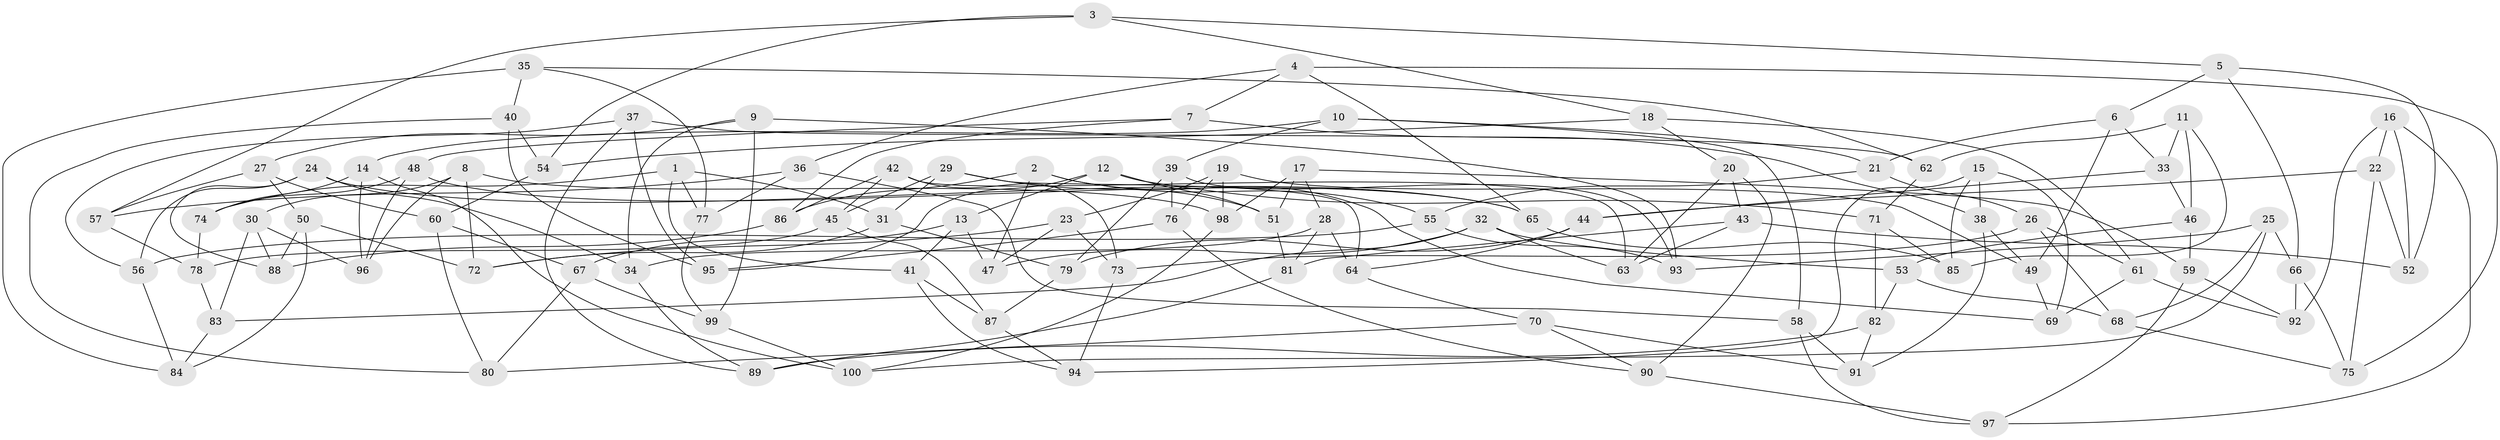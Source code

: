 // Generated by graph-tools (version 1.1) at 2025/11/02/21/25 10:11:16]
// undirected, 100 vertices, 200 edges
graph export_dot {
graph [start="1"]
  node [color=gray90,style=filled];
  1;
  2;
  3;
  4;
  5;
  6;
  7;
  8;
  9;
  10;
  11;
  12;
  13;
  14;
  15;
  16;
  17;
  18;
  19;
  20;
  21;
  22;
  23;
  24;
  25;
  26;
  27;
  28;
  29;
  30;
  31;
  32;
  33;
  34;
  35;
  36;
  37;
  38;
  39;
  40;
  41;
  42;
  43;
  44;
  45;
  46;
  47;
  48;
  49;
  50;
  51;
  52;
  53;
  54;
  55;
  56;
  57;
  58;
  59;
  60;
  61;
  62;
  63;
  64;
  65;
  66;
  67;
  68;
  69;
  70;
  71;
  72;
  73;
  74;
  75;
  76;
  77;
  78;
  79;
  80;
  81;
  82;
  83;
  84;
  85;
  86;
  87;
  88;
  89;
  90;
  91;
  92;
  93;
  94;
  95;
  96;
  97;
  98;
  99;
  100;
  1 -- 74;
  1 -- 77;
  1 -- 41;
  1 -- 31;
  2 -- 47;
  2 -- 55;
  2 -- 69;
  2 -- 86;
  3 -- 57;
  3 -- 54;
  3 -- 18;
  3 -- 5;
  4 -- 75;
  4 -- 65;
  4 -- 36;
  4 -- 7;
  5 -- 66;
  5 -- 52;
  5 -- 6;
  6 -- 33;
  6 -- 49;
  6 -- 21;
  7 -- 48;
  7 -- 86;
  7 -- 38;
  8 -- 72;
  8 -- 98;
  8 -- 30;
  8 -- 96;
  9 -- 34;
  9 -- 99;
  9 -- 27;
  9 -- 93;
  10 -- 39;
  10 -- 14;
  10 -- 21;
  10 -- 58;
  11 -- 85;
  11 -- 46;
  11 -- 33;
  11 -- 62;
  12 -- 71;
  12 -- 95;
  12 -- 51;
  12 -- 13;
  13 -- 67;
  13 -- 41;
  13 -- 47;
  14 -- 100;
  14 -- 74;
  14 -- 96;
  15 -- 69;
  15 -- 85;
  15 -- 94;
  15 -- 38;
  16 -- 52;
  16 -- 92;
  16 -- 97;
  16 -- 22;
  17 -- 28;
  17 -- 59;
  17 -- 98;
  17 -- 51;
  18 -- 54;
  18 -- 61;
  18 -- 20;
  19 -- 76;
  19 -- 98;
  19 -- 23;
  19 -- 49;
  20 -- 63;
  20 -- 90;
  20 -- 43;
  21 -- 26;
  21 -- 55;
  22 -- 44;
  22 -- 75;
  22 -- 52;
  23 -- 47;
  23 -- 73;
  23 -- 72;
  24 -- 56;
  24 -- 65;
  24 -- 34;
  24 -- 88;
  25 -- 100;
  25 -- 66;
  25 -- 93;
  25 -- 68;
  26 -- 61;
  26 -- 68;
  26 -- 73;
  27 -- 57;
  27 -- 60;
  27 -- 50;
  28 -- 34;
  28 -- 81;
  28 -- 64;
  29 -- 45;
  29 -- 64;
  29 -- 51;
  29 -- 31;
  30 -- 96;
  30 -- 83;
  30 -- 88;
  31 -- 72;
  31 -- 79;
  32 -- 63;
  32 -- 53;
  32 -- 83;
  32 -- 47;
  33 -- 44;
  33 -- 46;
  34 -- 89;
  35 -- 77;
  35 -- 40;
  35 -- 62;
  35 -- 84;
  36 -- 57;
  36 -- 77;
  36 -- 58;
  37 -- 89;
  37 -- 56;
  37 -- 95;
  37 -- 62;
  38 -- 49;
  38 -- 91;
  39 -- 93;
  39 -- 76;
  39 -- 79;
  40 -- 80;
  40 -- 95;
  40 -- 54;
  41 -- 87;
  41 -- 94;
  42 -- 45;
  42 -- 63;
  42 -- 73;
  42 -- 86;
  43 -- 63;
  43 -- 52;
  43 -- 81;
  44 -- 79;
  44 -- 64;
  45 -- 78;
  45 -- 87;
  46 -- 59;
  46 -- 53;
  48 -- 65;
  48 -- 96;
  48 -- 74;
  49 -- 69;
  50 -- 72;
  50 -- 88;
  50 -- 84;
  51 -- 81;
  53 -- 82;
  53 -- 68;
  54 -- 60;
  55 -- 56;
  55 -- 93;
  56 -- 84;
  57 -- 78;
  58 -- 91;
  58 -- 97;
  59 -- 92;
  59 -- 97;
  60 -- 67;
  60 -- 80;
  61 -- 69;
  61 -- 92;
  62 -- 71;
  64 -- 70;
  65 -- 85;
  66 -- 75;
  66 -- 92;
  67 -- 99;
  67 -- 80;
  68 -- 75;
  70 -- 90;
  70 -- 91;
  70 -- 80;
  71 -- 82;
  71 -- 85;
  73 -- 94;
  74 -- 78;
  76 -- 90;
  76 -- 95;
  77 -- 99;
  78 -- 83;
  79 -- 87;
  81 -- 89;
  82 -- 89;
  82 -- 91;
  83 -- 84;
  86 -- 88;
  87 -- 94;
  90 -- 97;
  98 -- 100;
  99 -- 100;
}
